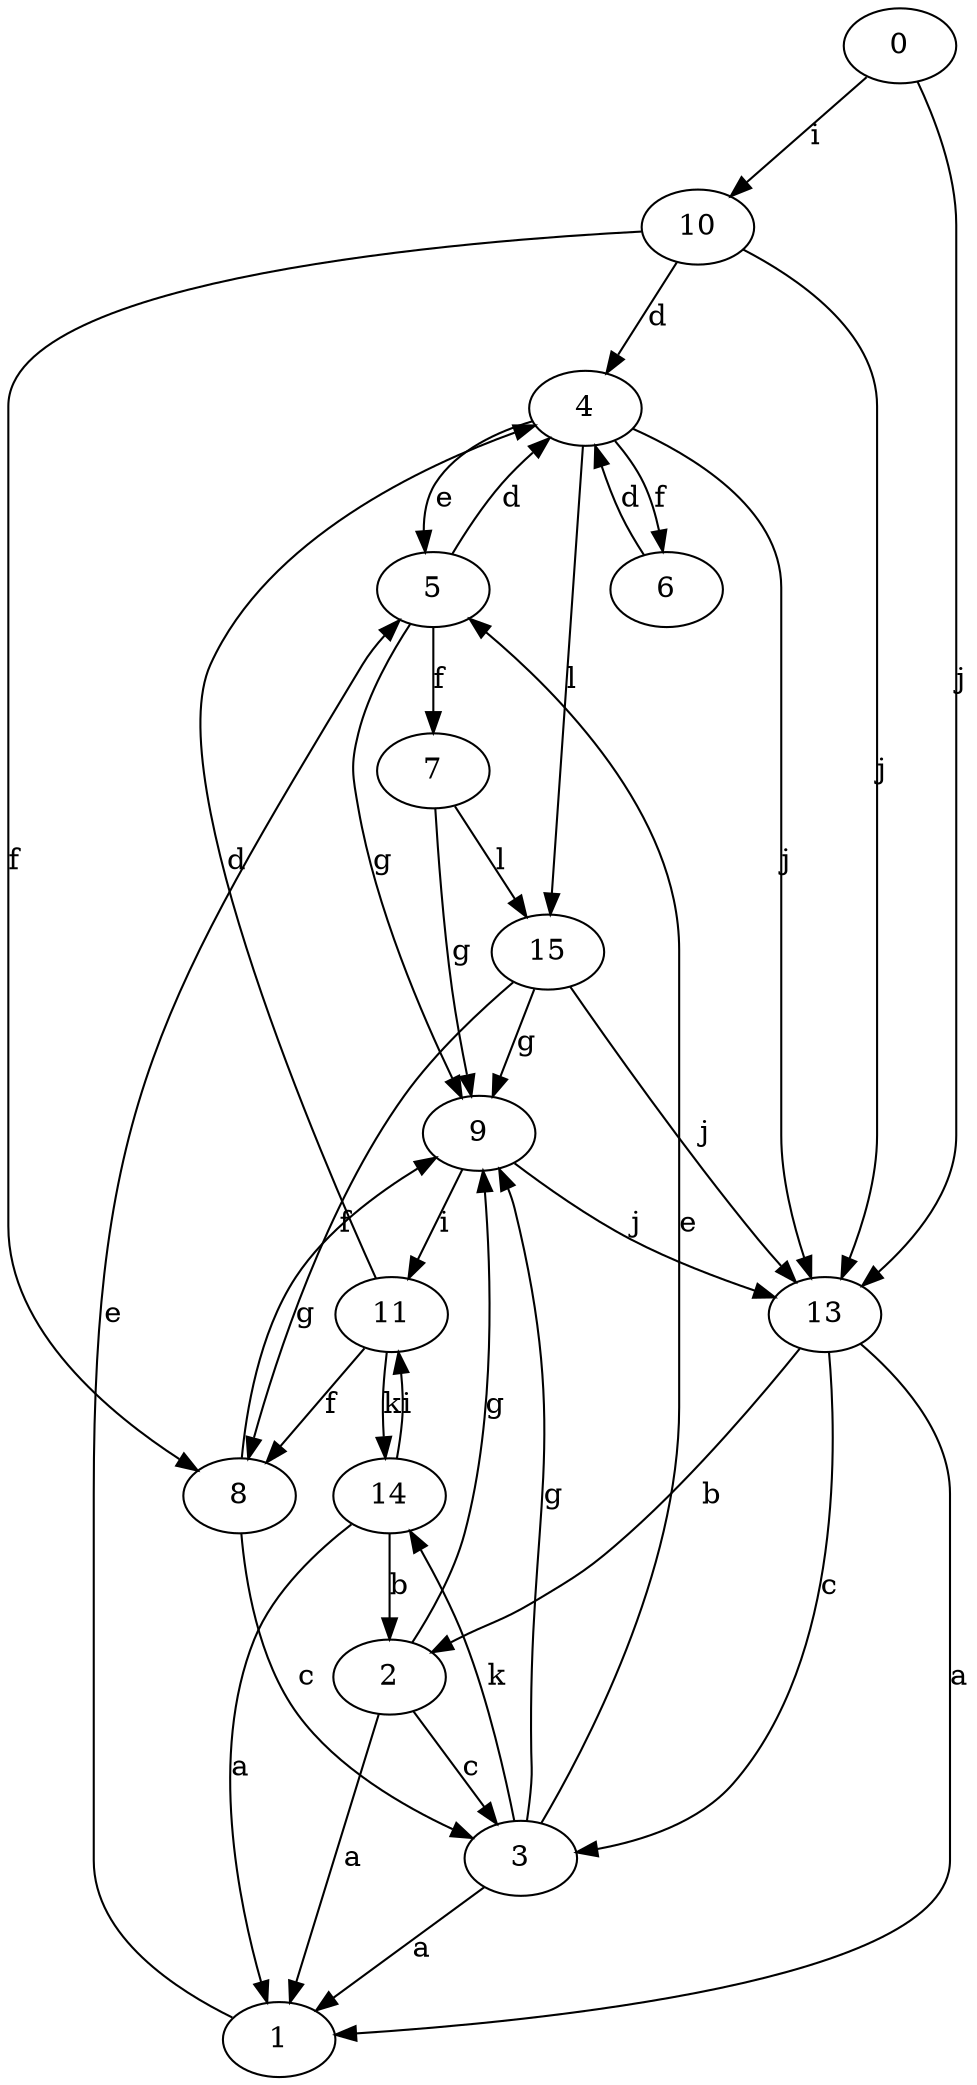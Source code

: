 strict digraph  {
0;
1;
2;
3;
4;
5;
6;
7;
8;
9;
10;
11;
13;
14;
15;
0 -> 10  [label=i];
0 -> 13  [label=j];
1 -> 5  [label=e];
2 -> 1  [label=a];
2 -> 3  [label=c];
2 -> 9  [label=g];
3 -> 1  [label=a];
3 -> 5  [label=e];
3 -> 9  [label=g];
3 -> 14  [label=k];
4 -> 5  [label=e];
4 -> 6  [label=f];
4 -> 13  [label=j];
4 -> 15  [label=l];
5 -> 4  [label=d];
5 -> 7  [label=f];
5 -> 9  [label=g];
6 -> 4  [label=d];
7 -> 9  [label=g];
7 -> 15  [label=l];
8 -> 3  [label=c];
8 -> 9  [label=g];
9 -> 11  [label=i];
9 -> 13  [label=j];
10 -> 4  [label=d];
10 -> 8  [label=f];
10 -> 13  [label=j];
11 -> 4  [label=d];
11 -> 8  [label=f];
11 -> 14  [label=k];
13 -> 1  [label=a];
13 -> 2  [label=b];
13 -> 3  [label=c];
14 -> 1  [label=a];
14 -> 2  [label=b];
14 -> 11  [label=i];
15 -> 8  [label=f];
15 -> 9  [label=g];
15 -> 13  [label=j];
}
